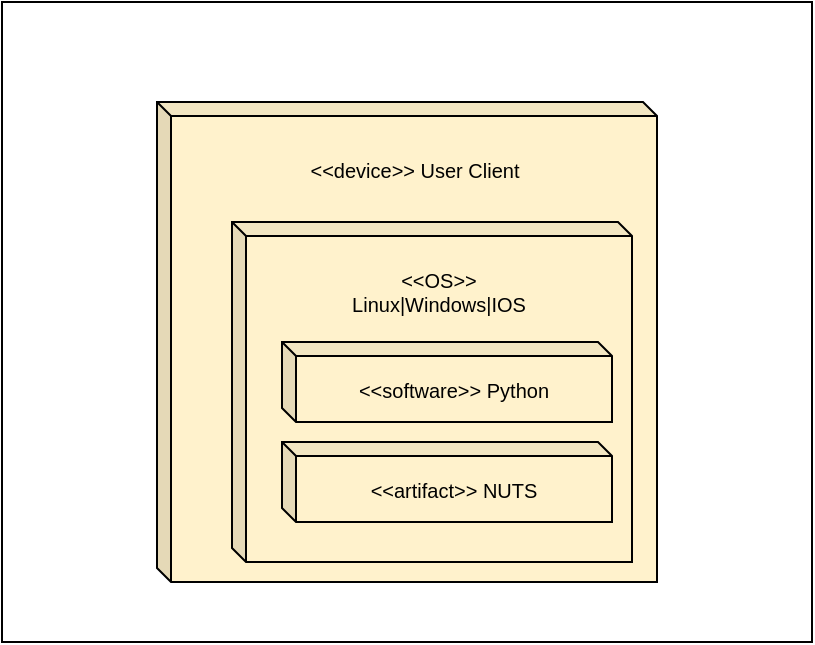 <mxfile version="12.9.1" type="device"><diagram id="c4-t3oC-8ssB40q7Y22r" name="Page-1"><mxGraphModel dx="1422" dy="751" grid="1" gridSize="10" guides="1" tooltips="1" connect="1" arrows="1" fold="1" page="1" pageScale="1" pageWidth="827" pageHeight="1169" math="0" shadow="0"><root><mxCell id="0"/><mxCell id="1" parent="0"/><mxCell id="9eSf2lcOrllqzeFtVQIC-36" value="" style="rounded=0;whiteSpace=wrap;html=1;strokeColor=#000000;fontSize=10;" parent="1" vertex="1"><mxGeometry x="215" y="170" width="405" height="320" as="geometry"/></mxCell><mxCell id="9eSf2lcOrllqzeFtVQIC-34" value="&amp;lt;&amp;lt;device&amp;gt;&amp;gt; User Client&lt;br&gt;&lt;br&gt;&lt;br&gt;&lt;br&gt;&lt;br&gt;&lt;br&gt;&lt;br&gt;&lt;br&gt;&lt;br&gt;&lt;br&gt;&lt;br&gt;&lt;br&gt;&lt;br&gt;&lt;br&gt;&lt;br&gt;&lt;br&gt;" style="shape=cube;whiteSpace=wrap;html=1;boundedLbl=1;backgroundOutline=1;darkOpacity=0.05;darkOpacity2=0.1;fontSize=10;size=7;fillColor=#fff2cc;strokeColor=#000000;" parent="1" vertex="1"><mxGeometry x="292.5" y="220" width="250" height="240" as="geometry"/></mxCell><mxCell id="9eSf2lcOrllqzeFtVQIC-35" value="&amp;lt;&amp;lt;OS&amp;gt;&amp;gt;&lt;br&gt;Linux|Windows|IOS&lt;br&gt;&lt;br&gt;&lt;br&gt;&lt;br&gt;&lt;br&gt;&lt;br&gt;&lt;br&gt;&lt;br&gt;&lt;br&gt;&lt;br&gt;" style="shape=cube;whiteSpace=wrap;html=1;boundedLbl=1;backgroundOutline=1;darkOpacity=0.05;darkOpacity2=0.1;fontSize=10;size=7;fillColor=#fff2cc;strokeColor=#000000;" parent="1" vertex="1"><mxGeometry x="330" y="280" width="200" height="170" as="geometry"/></mxCell><mxCell id="noXAiz9Xgs_7iL40dsq9-1" value="&amp;lt;&amp;lt;software&amp;gt;&amp;gt; Python" style="shape=cube;whiteSpace=wrap;html=1;boundedLbl=1;backgroundOutline=1;darkOpacity=0.05;darkOpacity2=0.1;fontSize=10;size=7;fillColor=#fff2cc;strokeColor=#000000;" vertex="1" parent="1"><mxGeometry x="355" y="340" width="165" height="40" as="geometry"/></mxCell><mxCell id="noXAiz9Xgs_7iL40dsq9-2" value="&amp;lt;&amp;lt;artifact&amp;gt;&amp;gt; NUTS" style="shape=cube;whiteSpace=wrap;html=1;boundedLbl=1;backgroundOutline=1;darkOpacity=0.05;darkOpacity2=0.1;fontSize=10;size=7;fillColor=#fff2cc;strokeColor=#000000;" vertex="1" parent="1"><mxGeometry x="355" y="390" width="165" height="40" as="geometry"/></mxCell></root></mxGraphModel></diagram></mxfile>